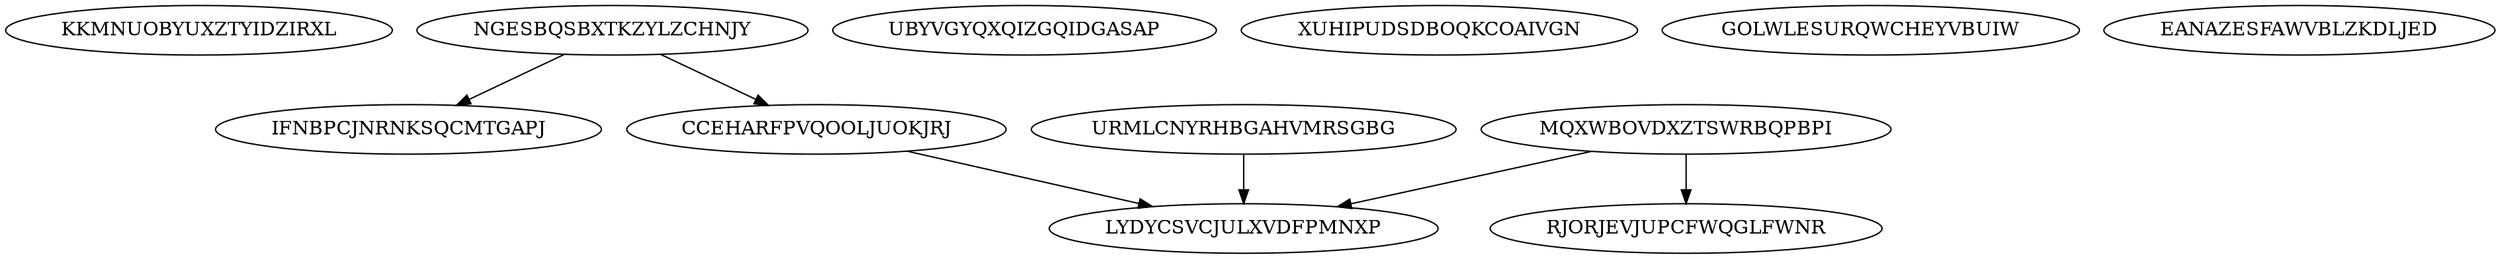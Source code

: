 digraph N12M6 {
	KKMNUOBYUXZTYIDZIRXL	[Weight=13];
	NGESBQSBXTKZYLZCHNJY	[Weight=11];
	IFNBPCJNRNKSQCMTGAPJ	[Weight=13];
	MQXWBOVDXZTSWRBQPBPI	[Weight=18];
	URMLCNYRHBGAHVMRSGBG	[Weight=13];
	UBYVGYQXQIZGQIDGASAP	[Weight=10];
	XUHIPUDSDBOQKCOAIVGN	[Weight=15];
	GOLWLESURQWCHEYVBUIW	[Weight=20];
	EANAZESFAWVBLZKDLJED	[Weight=19];
	RJORJEVJUPCFWQGLFWNR	[Weight=13];
	CCEHARFPVQOOLJUOKJRJ	[Weight=13];
	LYDYCSVCJULXVDFPMNXP	[Weight=16];
	MQXWBOVDXZTSWRBQPBPI -> RJORJEVJUPCFWQGLFWNR [Weight=20];
	MQXWBOVDXZTSWRBQPBPI -> LYDYCSVCJULXVDFPMNXP [Weight=12];
	NGESBQSBXTKZYLZCHNJY -> IFNBPCJNRNKSQCMTGAPJ [Weight=19];
	CCEHARFPVQOOLJUOKJRJ -> LYDYCSVCJULXVDFPMNXP [Weight=20];
	URMLCNYRHBGAHVMRSGBG -> LYDYCSVCJULXVDFPMNXP [Weight=20];
	NGESBQSBXTKZYLZCHNJY -> CCEHARFPVQOOLJUOKJRJ [Weight=16];
}
